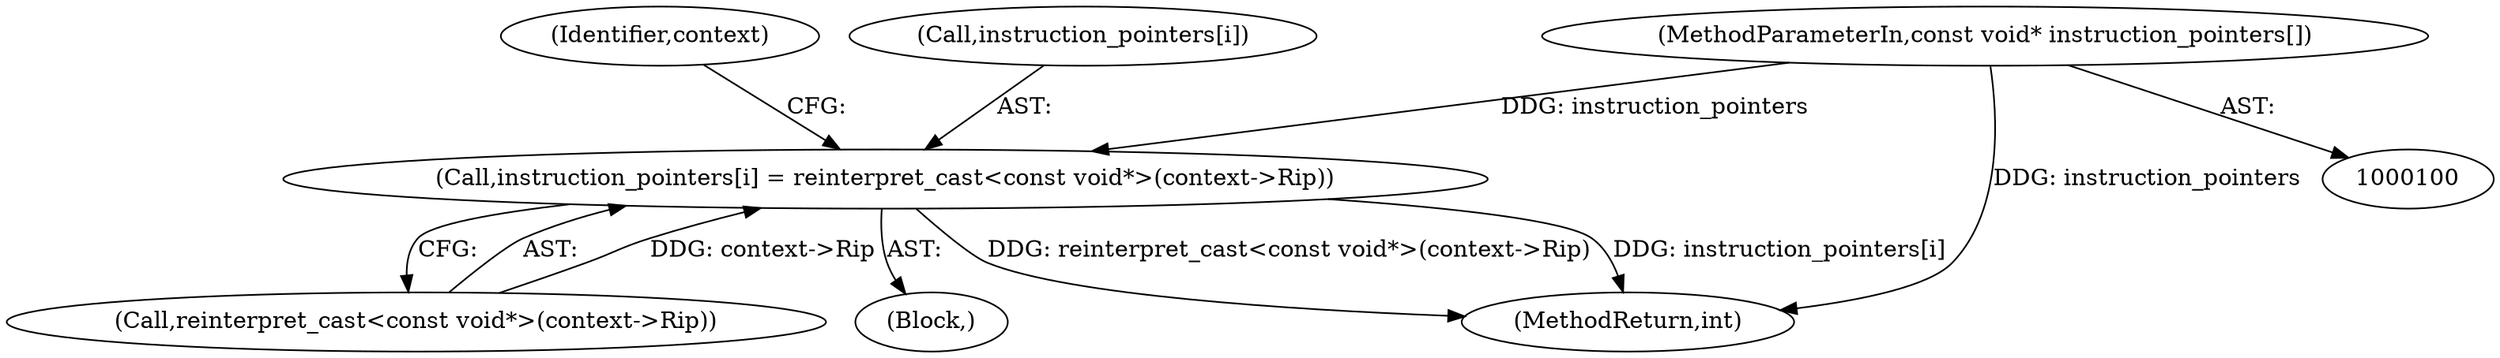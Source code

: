 digraph "0_Chrome_0fb75f1e468fe9054be3b3d3d5b9bf9a66e4199d_0@array" {
"1000103" [label="(MethodParameterIn,const void* instruction_pointers[])"];
"1000121" [label="(Call,instruction_pointers[i] = reinterpret_cast<const void*>(context->Rip))"];
"1000133" [label="(Identifier,context)"];
"1000125" [label="(Call,reinterpret_cast<const void*>(context->Rip))"];
"1000122" [label="(Call,instruction_pointers[i])"];
"1000103" [label="(MethodParameterIn,const void* instruction_pointers[])"];
"1000121" [label="(Call,instruction_pointers[i] = reinterpret_cast<const void*>(context->Rip))"];
"1000120" [label="(Block,)"];
"1000140" [label="(MethodReturn,int)"];
"1000103" -> "1000100"  [label="AST: "];
"1000103" -> "1000140"  [label="DDG: instruction_pointers"];
"1000103" -> "1000121"  [label="DDG: instruction_pointers"];
"1000121" -> "1000120"  [label="AST: "];
"1000121" -> "1000125"  [label="CFG: "];
"1000122" -> "1000121"  [label="AST: "];
"1000125" -> "1000121"  [label="AST: "];
"1000133" -> "1000121"  [label="CFG: "];
"1000121" -> "1000140"  [label="DDG: reinterpret_cast<const void*>(context->Rip)"];
"1000121" -> "1000140"  [label="DDG: instruction_pointers[i]"];
"1000125" -> "1000121"  [label="DDG: context->Rip"];
}
